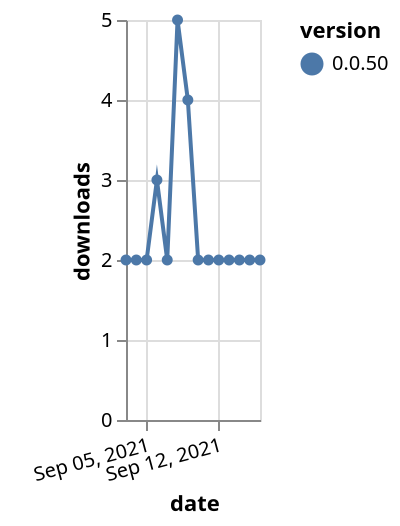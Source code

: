 {"$schema": "https://vega.github.io/schema/vega-lite/v5.json", "description": "A simple bar chart with embedded data.", "data": {"values": [{"date": "2021-09-03", "total": 2988, "delta": 2, "version": "0.0.50"}, {"date": "2021-09-04", "total": 2990, "delta": 2, "version": "0.0.50"}, {"date": "2021-09-05", "total": 2992, "delta": 2, "version": "0.0.50"}, {"date": "2021-09-06", "total": 2995, "delta": 3, "version": "0.0.50"}, {"date": "2021-09-07", "total": 2997, "delta": 2, "version": "0.0.50"}, {"date": "2021-09-08", "total": 3002, "delta": 5, "version": "0.0.50"}, {"date": "2021-09-09", "total": 3006, "delta": 4, "version": "0.0.50"}, {"date": "2021-09-10", "total": 3008, "delta": 2, "version": "0.0.50"}, {"date": "2021-09-11", "total": 3010, "delta": 2, "version": "0.0.50"}, {"date": "2021-09-12", "total": 3012, "delta": 2, "version": "0.0.50"}, {"date": "2021-09-13", "total": 3014, "delta": 2, "version": "0.0.50"}, {"date": "2021-09-14", "total": 3016, "delta": 2, "version": "0.0.50"}, {"date": "2021-09-15", "total": 3018, "delta": 2, "version": "0.0.50"}, {"date": "2021-09-16", "total": 3020, "delta": 2, "version": "0.0.50"}]}, "width": "container", "mark": {"type": "line", "point": {"filled": true}}, "encoding": {"x": {"field": "date", "type": "temporal", "timeUnit": "yearmonthdate", "title": "date", "axis": {"labelAngle": -15}}, "y": {"field": "delta", "type": "quantitative", "title": "downloads"}, "color": {"field": "version", "type": "nominal"}, "tooltip": {"field": "delta"}}}